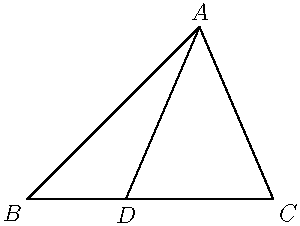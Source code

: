 
import geometry;

size(150);

pair A = (2, 7);
label("$A$", A, N);
pair B = (-5, 0);
label("$B$", B, SW);
pair C = (5, 0);
label("$C$", C, SE);
pair D = (-1, 0);
label("$D$", D, S);

draw(A -- B -- C -- cycle);
draw(A -- D);
